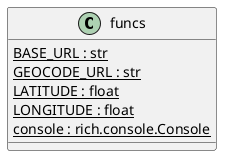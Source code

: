@startuml
skinparam classAttributeIconSize 0

class funcs {
    {static} BASE_URL : str
    {static} GEOCODE_URL : str
    {static} LATITUDE : float
    {static} LONGITUDE : float
    {static} console : rich.console.Console
}
@enduml

